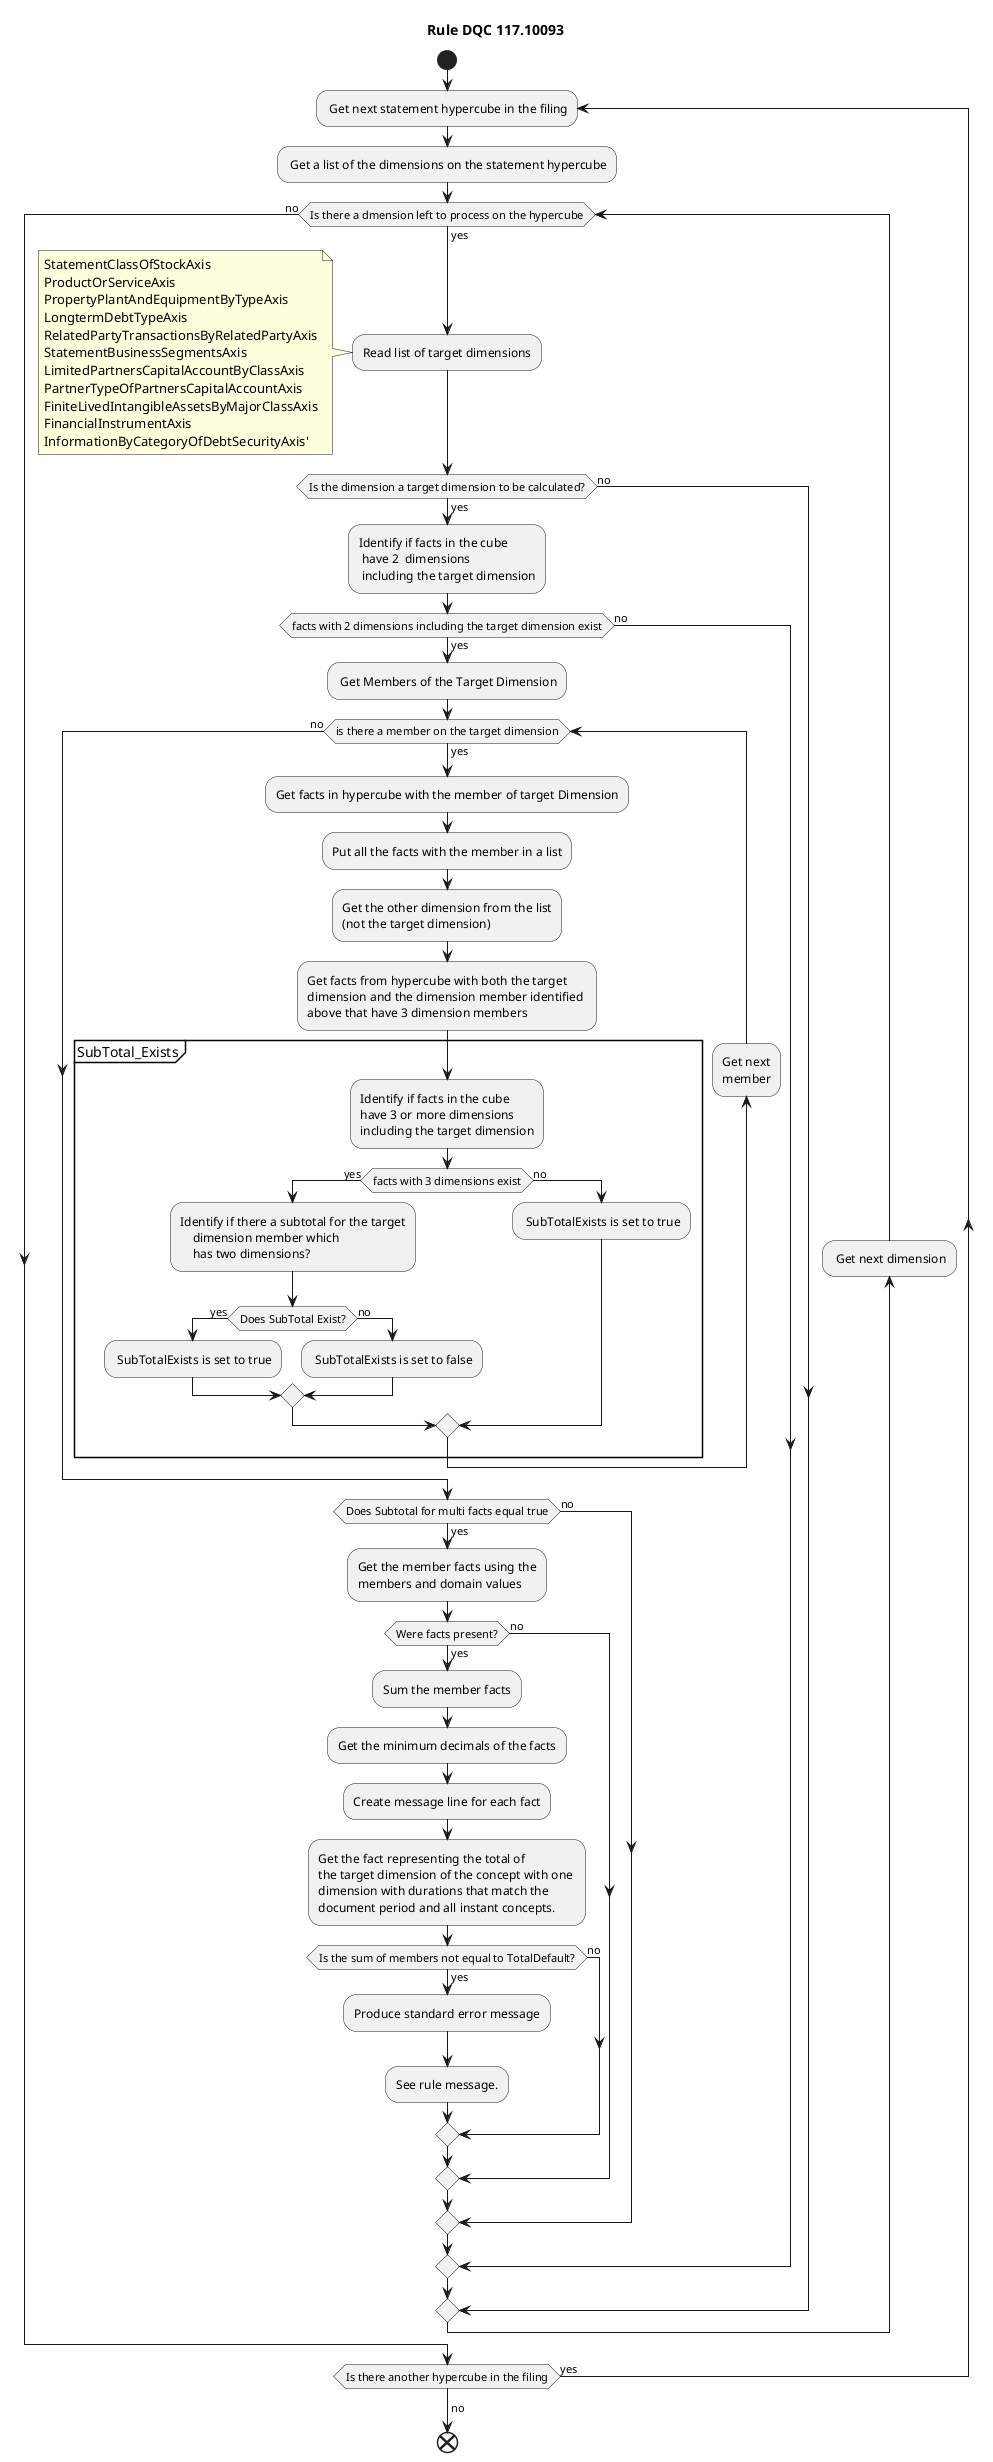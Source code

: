 @startuml rule_0117_10093
title "Rule DQC 117.10093"
!pragma useVerticalIf on
start

repeat : Get next statement hypercube in the filing;
 
 : Get a list of the dimensions on the statement hypercube;
while (Is there a dmension left to process on the hypercube) is (yes)

    :Read list of target dimensions;
    note left
    StatementClassOfStockAxis
    ProductOrServiceAxis
    PropertyPlantAndEquipmentByTypeAxis
    LongtermDebtTypeAxis
    RelatedPartyTransactionsByRelatedPartyAxis
    StatementBusinessSegmentsAxis
    LimitedPartnersCapitalAccountByClassAxis
    PartnerTypeOfPartnersCapitalAccountAxis
    FiniteLivedIntangibleAssetsByMajorClassAxis
    FinancialInstrumentAxis
    InformationByCategoryOfDebtSecurityAxis'
    end note
 if (Is the dimension a target dimension to be calculated?) then (yes)
    
    
     :Identify if facts in the cube
      have 2  dimensions 
      including the target dimension;
      if (facts with 2 dimensions including the target dimension exist) then (yes)
       : Get Members of the Target Dimension;
       while (is there a member on the target dimension) is (yes)
            :Get facts in hypercube with the member of target Dimension;
            :Put all the facts with the member in a list;
            :Get the other dimension from the list
            (not the target dimension);
            :Get facts from hypercube with both the target
            dimension and the dimension member identified 
            above that have 3 dimension members;
             group SubTotal_Exists
                :Identify if facts in the cube
                have 3 or more dimensions 
                including the target dimension;
                if (facts with 3 dimensions exist) then (yes)
                
                :Identify if there a subtotal for the target 
                    dimension member which 
                    has two dimensions?;
                        if (Does SubTotal Exist?) then (yes)
                            : SubTotalExists is set to true;
                        else (no)
                            : SubTotalExists is set to false;
                            endif
                else (no)
                    : SubTotalExists is set to true;
                endif
    
            end group
            
        backward: Get next 
        member;
       end while (no)
    
   
     if (Does Subtotal for multi facts equal true) then (yes)
        :Get the member facts using the 
        members and domain values;
            if (Were facts present?) then (yes)
                :Sum the member facts;
                :Get the minimum decimals of the facts;
                :Create message line for each fact;
                :Get the fact representing the total of 
                the target dimension of the concept with one 
                dimension with durations that match the 
                document period and all instant concepts.;
                 if (Is the sum of members not equal to TotalDefault?) then (yes)
                                        :Produce standard error message;
                                        :See rule message.;
                                else (no)
                                    endif
             else (no)
            endif
        else (no)
            endif
    else (no)
        
    endif
     
 else (no)
    endif 
    backward: Get next dimension;
endwhile  (no)
    repeat while (Is there another hypercube in the filing) is (yes)
    ->no;
    
end

@enduml